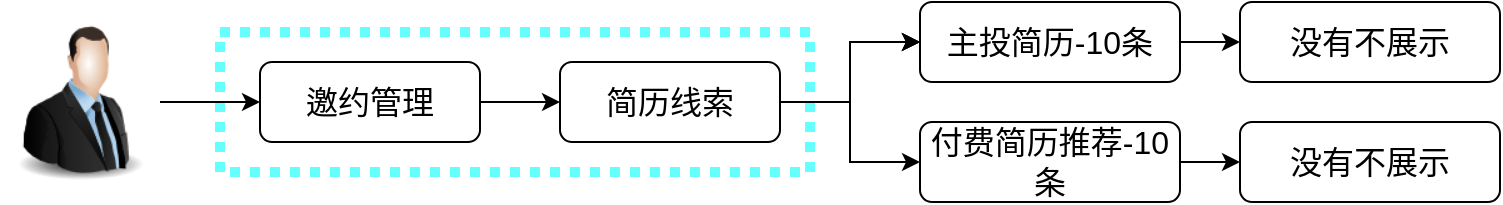 <mxfile version="22.0.4" type="github">
  <diagram name="第 1 页" id="OrRKJHkGYLy3WlFda9Tv">
    <mxGraphModel dx="1834" dy="790" grid="1" gridSize="10" guides="1" tooltips="1" connect="1" arrows="1" fold="1" page="0" pageScale="1" pageWidth="827" pageHeight="1169" math="0" shadow="0">
      <root>
        <mxCell id="0" />
        <mxCell id="1" parent="0" />
        <mxCell id="bLLDddUYPioC8cufe7mP-6" value="" style="rounded=0;whiteSpace=wrap;html=1;dashed=1;strokeColor=#66FFFF;strokeWidth=5;dashPattern=1 1;" vertex="1" parent="1">
          <mxGeometry x="-70" y="205" width="295" height="70" as="geometry" />
        </mxCell>
        <mxCell id="bLLDddUYPioC8cufe7mP-4" style="edgeStyle=orthogonalEdgeStyle;rounded=0;orthogonalLoop=1;jettySize=auto;html=1;entryX=0;entryY=0.5;entryDx=0;entryDy=0;" edge="1" parent="1" source="bLLDddUYPioC8cufe7mP-1" target="bLLDddUYPioC8cufe7mP-2">
          <mxGeometry relative="1" as="geometry" />
        </mxCell>
        <mxCell id="bLLDddUYPioC8cufe7mP-1" value="" style="image;html=1;image=img/lib/clip_art/people/Suit_Man_128x128.png" vertex="1" parent="1">
          <mxGeometry x="-180" y="200" width="80" height="80" as="geometry" />
        </mxCell>
        <mxCell id="bLLDddUYPioC8cufe7mP-5" style="edgeStyle=orthogonalEdgeStyle;rounded=0;orthogonalLoop=1;jettySize=auto;html=1;entryX=0;entryY=0.5;entryDx=0;entryDy=0;" edge="1" parent="1" source="bLLDddUYPioC8cufe7mP-2" target="bLLDddUYPioC8cufe7mP-3">
          <mxGeometry relative="1" as="geometry" />
        </mxCell>
        <mxCell id="bLLDddUYPioC8cufe7mP-2" value="邀约管理" style="rounded=1;whiteSpace=wrap;html=1;fontSize=16;" vertex="1" parent="1">
          <mxGeometry x="-50" y="220" width="110" height="40" as="geometry" />
        </mxCell>
        <mxCell id="bLLDddUYPioC8cufe7mP-8" value="" style="edgeStyle=orthogonalEdgeStyle;rounded=0;orthogonalLoop=1;jettySize=auto;html=1;" edge="1" parent="1" source="bLLDddUYPioC8cufe7mP-3" target="bLLDddUYPioC8cufe7mP-7">
          <mxGeometry relative="1" as="geometry" />
        </mxCell>
        <mxCell id="bLLDddUYPioC8cufe7mP-9" value="" style="edgeStyle=orthogonalEdgeStyle;rounded=0;orthogonalLoop=1;jettySize=auto;html=1;" edge="1" parent="1" source="bLLDddUYPioC8cufe7mP-3" target="bLLDddUYPioC8cufe7mP-7">
          <mxGeometry relative="1" as="geometry" />
        </mxCell>
        <mxCell id="bLLDddUYPioC8cufe7mP-10" value="" style="edgeStyle=orthogonalEdgeStyle;rounded=0;orthogonalLoop=1;jettySize=auto;html=1;" edge="1" parent="1" source="bLLDddUYPioC8cufe7mP-3" target="bLLDddUYPioC8cufe7mP-7">
          <mxGeometry relative="1" as="geometry" />
        </mxCell>
        <mxCell id="bLLDddUYPioC8cufe7mP-12" style="edgeStyle=orthogonalEdgeStyle;rounded=0;orthogonalLoop=1;jettySize=auto;html=1;entryX=0;entryY=0.5;entryDx=0;entryDy=0;" edge="1" parent="1" source="bLLDddUYPioC8cufe7mP-3" target="bLLDddUYPioC8cufe7mP-11">
          <mxGeometry relative="1" as="geometry" />
        </mxCell>
        <mxCell id="bLLDddUYPioC8cufe7mP-3" value="简历线索" style="rounded=1;whiteSpace=wrap;html=1;fontSize=16;" vertex="1" parent="1">
          <mxGeometry x="100" y="220" width="110" height="40" as="geometry" />
        </mxCell>
        <mxCell id="bLLDddUYPioC8cufe7mP-14" value="" style="edgeStyle=orthogonalEdgeStyle;rounded=0;orthogonalLoop=1;jettySize=auto;html=1;" edge="1" parent="1" source="bLLDddUYPioC8cufe7mP-7" target="bLLDddUYPioC8cufe7mP-13">
          <mxGeometry relative="1" as="geometry" />
        </mxCell>
        <mxCell id="bLLDddUYPioC8cufe7mP-7" value="主投简历-10条" style="rounded=1;whiteSpace=wrap;html=1;fontSize=16;" vertex="1" parent="1">
          <mxGeometry x="280" y="190" width="130" height="40" as="geometry" />
        </mxCell>
        <mxCell id="bLLDddUYPioC8cufe7mP-16" value="" style="edgeStyle=orthogonalEdgeStyle;rounded=0;orthogonalLoop=1;jettySize=auto;html=1;" edge="1" parent="1" source="bLLDddUYPioC8cufe7mP-11" target="bLLDddUYPioC8cufe7mP-15">
          <mxGeometry relative="1" as="geometry" />
        </mxCell>
        <mxCell id="bLLDddUYPioC8cufe7mP-11" value="付费简历推荐-10条" style="rounded=1;whiteSpace=wrap;html=1;fontSize=16;" vertex="1" parent="1">
          <mxGeometry x="280" y="250" width="130" height="40" as="geometry" />
        </mxCell>
        <mxCell id="bLLDddUYPioC8cufe7mP-13" value="没有不展示" style="rounded=1;whiteSpace=wrap;html=1;fontSize=16;" vertex="1" parent="1">
          <mxGeometry x="440" y="190" width="130" height="40" as="geometry" />
        </mxCell>
        <mxCell id="bLLDddUYPioC8cufe7mP-15" value="没有不展示" style="rounded=1;whiteSpace=wrap;html=1;fontSize=16;" vertex="1" parent="1">
          <mxGeometry x="440" y="250" width="130" height="40" as="geometry" />
        </mxCell>
      </root>
    </mxGraphModel>
  </diagram>
</mxfile>

